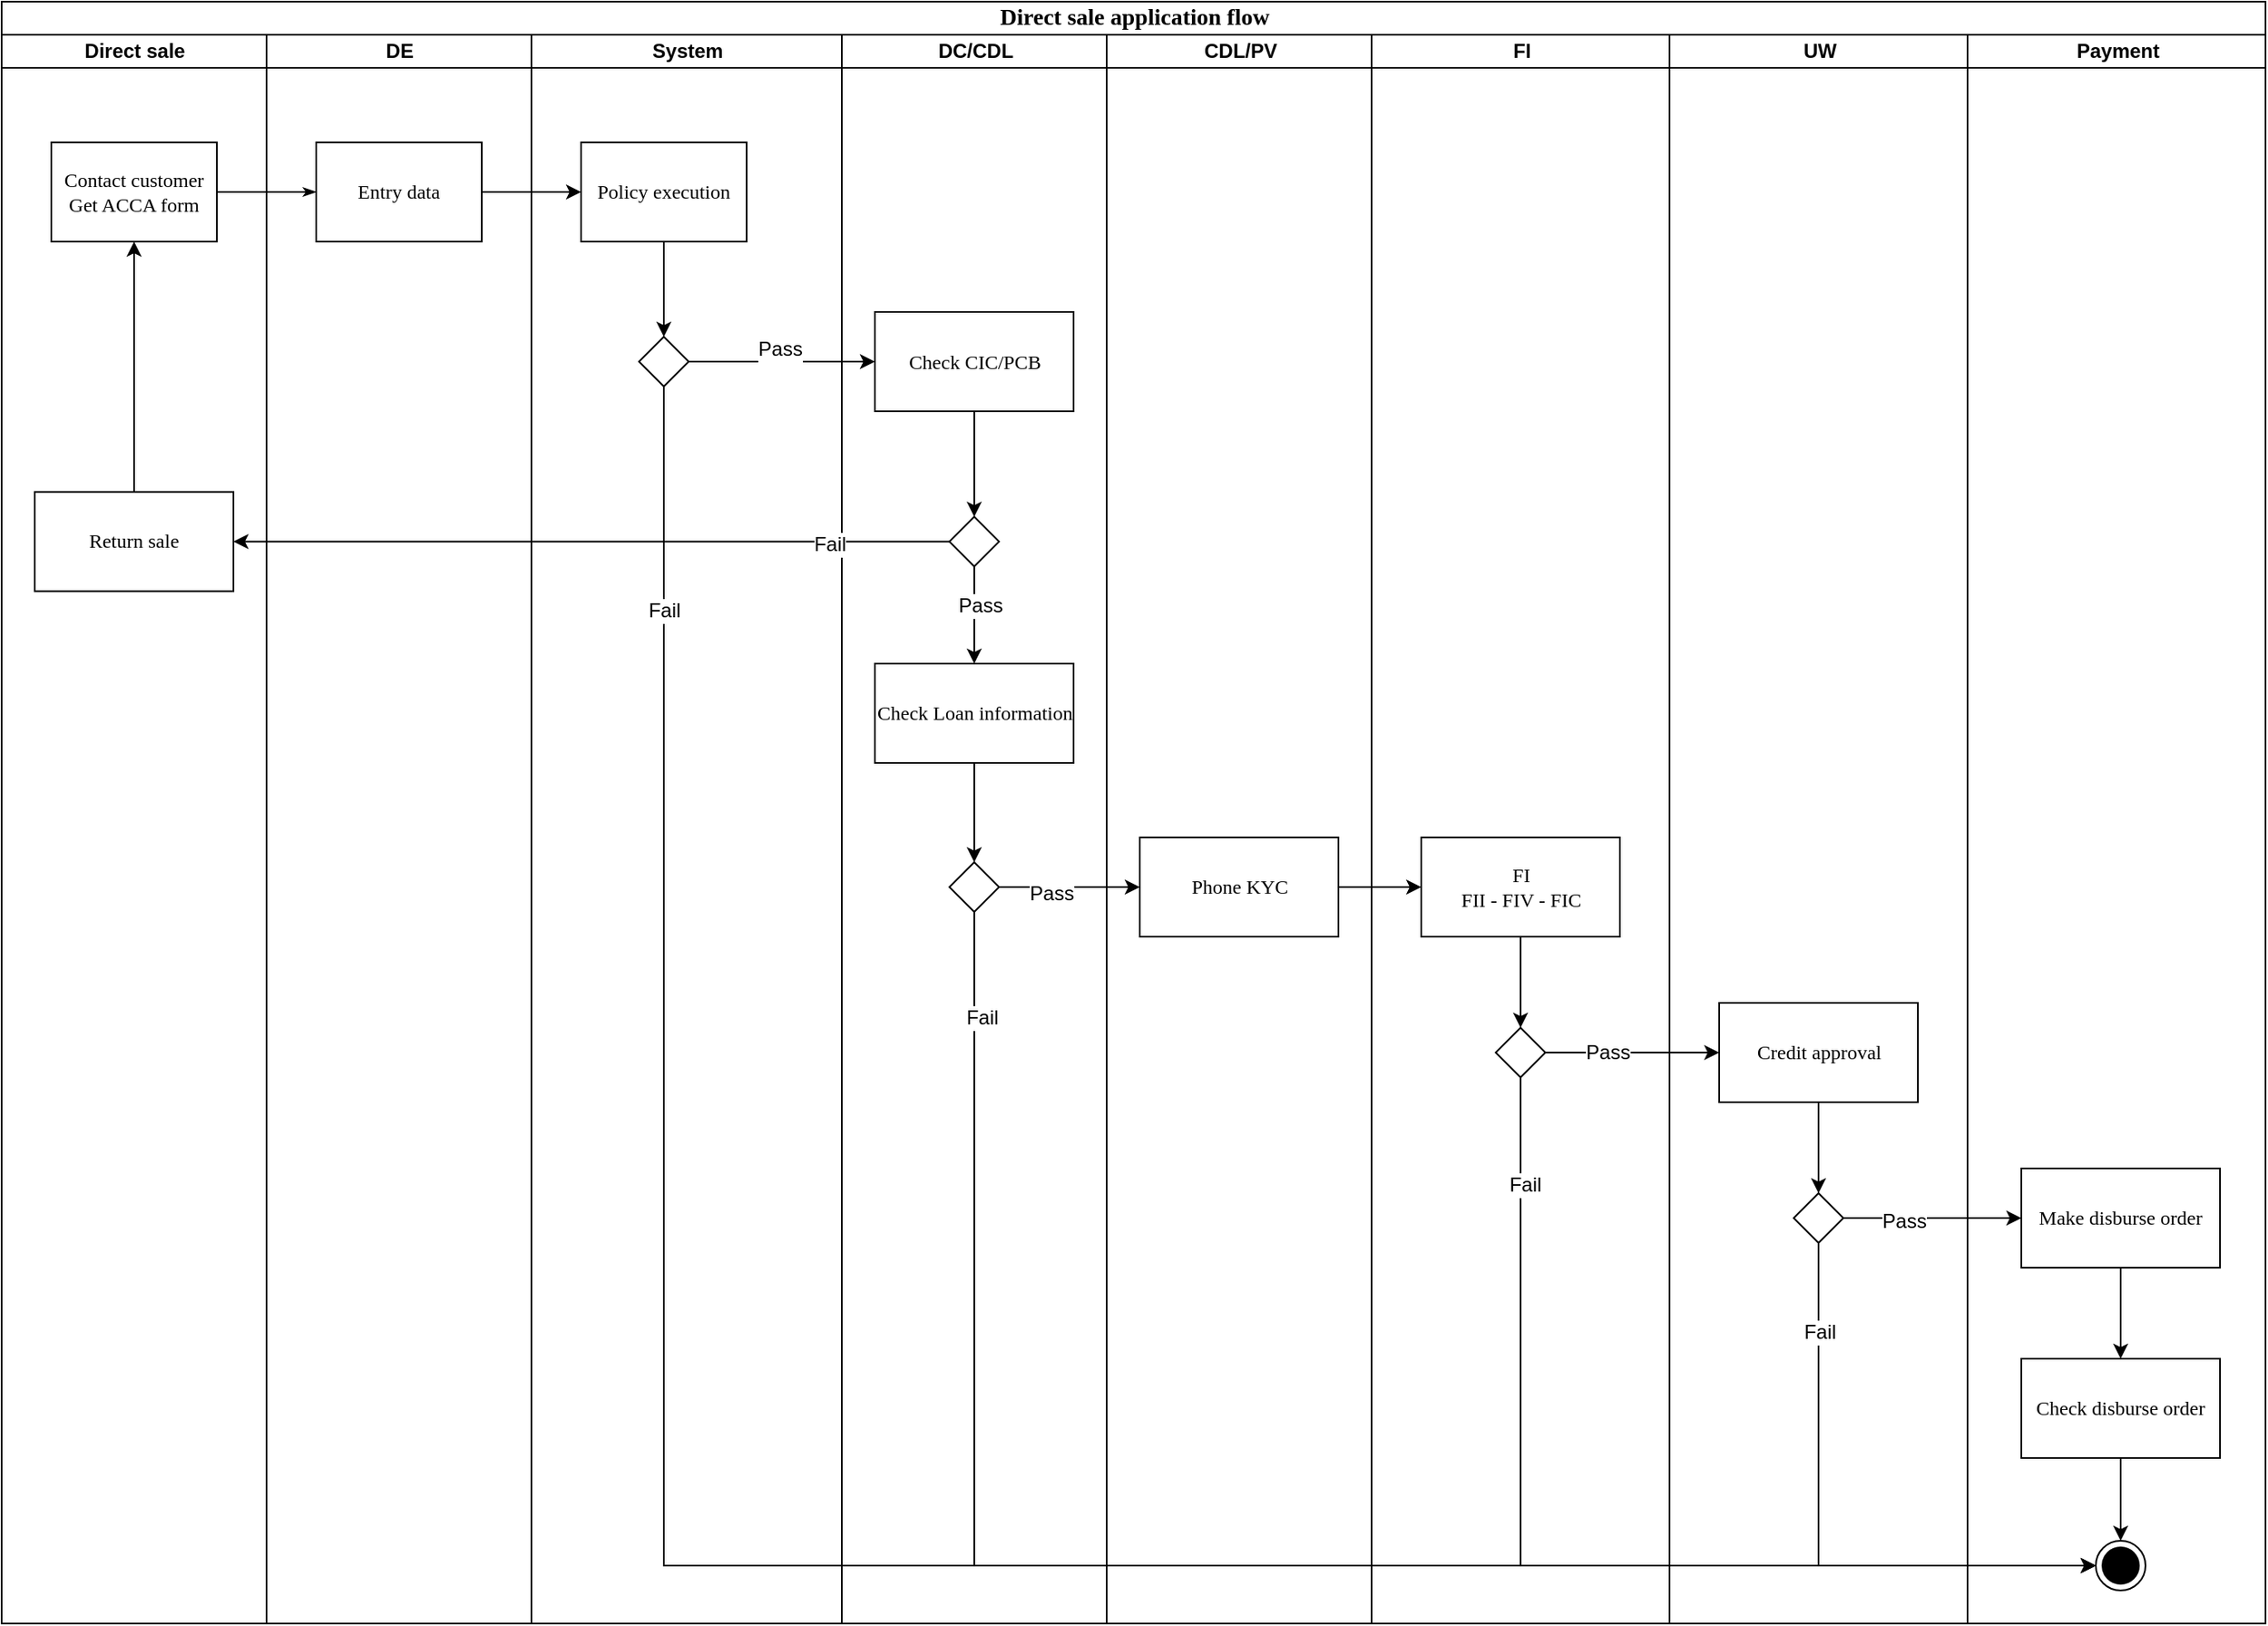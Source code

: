 <mxfile version="14.2.4" type="github">
  <diagram name="Page-1" id="74e2e168-ea6b-b213-b513-2b3c1d86103e">
    <mxGraphModel dx="1449" dy="762" grid="1" gridSize="10" guides="1" tooltips="1" connect="1" arrows="1" fold="1" page="1" pageScale="1" pageWidth="1100" pageHeight="850" background="#ffffff" math="0" shadow="0">
      <root>
        <mxCell id="0" />
        <mxCell id="1" parent="0" />
        <mxCell id="77e6c97f196da883-1" value="&lt;font style=&quot;font-size: 14px&quot;&gt;Direct sale application flow&lt;/font&gt;" style="swimlane;html=1;childLayout=stackLayout;startSize=20;rounded=0;shadow=0;labelBackgroundColor=none;strokeWidth=1;fontFamily=Verdana;fontSize=8;align=center;swimlaneLine=1;" parent="1" vertex="1">
          <mxGeometry x="70" y="40" width="1367.5" height="980" as="geometry" />
        </mxCell>
        <mxCell id="77e6c97f196da883-2" value="Direct sale" style="swimlane;html=1;startSize=20;" parent="77e6c97f196da883-1" vertex="1">
          <mxGeometry y="20" width="160" height="960" as="geometry" />
        </mxCell>
        <mxCell id="77e6c97f196da883-8" value="Contact customer&lt;br style=&quot;font-size: 12px;&quot;&gt;Get ACCA form" style="rounded=0;whiteSpace=wrap;html=1;shadow=0;labelBackgroundColor=none;strokeWidth=1;fontFamily=Verdana;fontSize=12;align=center;" parent="77e6c97f196da883-2" vertex="1">
          <mxGeometry x="30" y="65" width="100" height="60" as="geometry" />
        </mxCell>
        <mxCell id="6CpwiZrn1924ETf3o55--40" style="edgeStyle=orthogonalEdgeStyle;rounded=0;orthogonalLoop=1;jettySize=auto;html=1;fontSize=12;" edge="1" parent="77e6c97f196da883-2" source="6CpwiZrn1924ETf3o55--9" target="77e6c97f196da883-8">
          <mxGeometry relative="1" as="geometry" />
        </mxCell>
        <mxCell id="6CpwiZrn1924ETf3o55--9" value="Return sale" style="whiteSpace=wrap;html=1;rounded=0;shadow=0;fontFamily=Verdana;fontSize=12;strokeWidth=1;" vertex="1" parent="77e6c97f196da883-2">
          <mxGeometry x="20" y="276.25" width="120" height="60" as="geometry" />
        </mxCell>
        <mxCell id="77e6c97f196da883-26" style="edgeStyle=orthogonalEdgeStyle;rounded=1;html=1;labelBackgroundColor=none;startArrow=none;startFill=0;startSize=5;endArrow=classicThin;endFill=1;endSize=5;jettySize=auto;orthogonalLoop=1;strokeWidth=1;fontFamily=Verdana;fontSize=12;" parent="77e6c97f196da883-1" source="77e6c97f196da883-8" target="77e6c97f196da883-11" edge="1">
          <mxGeometry relative="1" as="geometry" />
        </mxCell>
        <mxCell id="77e6c97f196da883-3" value="DE" style="swimlane;html=1;startSize=20;" parent="77e6c97f196da883-1" vertex="1">
          <mxGeometry x="160" y="20" width="160" height="960" as="geometry" />
        </mxCell>
        <mxCell id="77e6c97f196da883-11" value="Entry data" style="rounded=0;whiteSpace=wrap;html=1;shadow=0;labelBackgroundColor=none;strokeWidth=1;fontFamily=Verdana;fontSize=12;align=center;" parent="77e6c97f196da883-3" vertex="1">
          <mxGeometry x="30" y="65" width="100" height="60" as="geometry" />
        </mxCell>
        <mxCell id="77e6c97f196da883-4" value="System" style="swimlane;html=1;startSize=20;" parent="77e6c97f196da883-1" vertex="1">
          <mxGeometry x="320" y="20" width="187.5" height="960" as="geometry" />
        </mxCell>
        <mxCell id="6CpwiZrn1924ETf3o55--1" value="Policy execution" style="rounded=0;whiteSpace=wrap;html=1;shadow=0;labelBackgroundColor=none;strokeWidth=1;fontFamily=Verdana;fontSize=12;align=center;" vertex="1" parent="77e6c97f196da883-4">
          <mxGeometry x="30" y="65" width="100" height="60" as="geometry" />
        </mxCell>
        <mxCell id="6CpwiZrn1924ETf3o55--3" value="" style="rhombus;whiteSpace=wrap;html=1;rounded=0;shadow=0;fontFamily=Verdana;fontSize=12;strokeWidth=1;" vertex="1" parent="77e6c97f196da883-4">
          <mxGeometry x="65" y="182.5" width="30" height="30" as="geometry" />
        </mxCell>
        <mxCell id="6CpwiZrn1924ETf3o55--4" value="" style="edgeStyle=orthogonalEdgeStyle;rounded=0;orthogonalLoop=1;jettySize=auto;html=1;fontSize=12;" edge="1" parent="77e6c97f196da883-4" source="6CpwiZrn1924ETf3o55--1" target="6CpwiZrn1924ETf3o55--3">
          <mxGeometry relative="1" as="geometry" />
        </mxCell>
        <mxCell id="77e6c97f196da883-5" value="DC/CDL" style="swimlane;html=1;startSize=20;" parent="77e6c97f196da883-1" vertex="1">
          <mxGeometry x="507.5" y="20" width="160" height="960" as="geometry" />
        </mxCell>
        <mxCell id="6CpwiZrn1924ETf3o55--5" value="Check CIC/PCB" style="whiteSpace=wrap;html=1;rounded=0;shadow=0;fontFamily=Verdana;fontSize=12;strokeWidth=1;" vertex="1" parent="77e6c97f196da883-5">
          <mxGeometry x="20" y="167.5" width="120" height="60" as="geometry" />
        </mxCell>
        <mxCell id="6CpwiZrn1924ETf3o55--7" value="" style="rhombus;whiteSpace=wrap;html=1;rounded=0;shadow=0;fontFamily=Verdana;fontSize=12;strokeWidth=1;" vertex="1" parent="77e6c97f196da883-5">
          <mxGeometry x="65" y="291.25" width="30" height="30" as="geometry" />
        </mxCell>
        <mxCell id="6CpwiZrn1924ETf3o55--8" value="" style="edgeStyle=orthogonalEdgeStyle;rounded=0;orthogonalLoop=1;jettySize=auto;html=1;fontSize=12;" edge="1" parent="77e6c97f196da883-5" source="6CpwiZrn1924ETf3o55--5" target="6CpwiZrn1924ETf3o55--7">
          <mxGeometry relative="1" as="geometry" />
        </mxCell>
        <mxCell id="6CpwiZrn1924ETf3o55--11" value="Check Loan information" style="whiteSpace=wrap;html=1;rounded=0;shadow=0;fontFamily=Verdana;fontSize=12;strokeWidth=1;" vertex="1" parent="77e6c97f196da883-5">
          <mxGeometry x="20" y="380" width="120" height="60" as="geometry" />
        </mxCell>
        <mxCell id="6CpwiZrn1924ETf3o55--12" value="" style="edgeStyle=orthogonalEdgeStyle;rounded=0;orthogonalLoop=1;jettySize=auto;html=1;fontSize=12;" edge="1" parent="77e6c97f196da883-5" source="6CpwiZrn1924ETf3o55--7" target="6CpwiZrn1924ETf3o55--11">
          <mxGeometry relative="1" as="geometry">
            <Array as="points">
              <mxPoint x="80" y="360" />
              <mxPoint x="80" y="360" />
            </Array>
          </mxGeometry>
        </mxCell>
        <mxCell id="6CpwiZrn1924ETf3o55--44" value="Pass" style="edgeLabel;html=1;align=center;verticalAlign=middle;resizable=0;points=[];fontSize=12;" vertex="1" connectable="0" parent="6CpwiZrn1924ETf3o55--12">
          <mxGeometry x="-0.199" y="3" relative="1" as="geometry">
            <mxPoint as="offset" />
          </mxGeometry>
        </mxCell>
        <mxCell id="6CpwiZrn1924ETf3o55--13" value="" style="rhombus;whiteSpace=wrap;html=1;rounded=0;shadow=0;fontFamily=Verdana;fontSize=12;strokeWidth=1;" vertex="1" parent="77e6c97f196da883-5">
          <mxGeometry x="65" y="500" width="30" height="30" as="geometry" />
        </mxCell>
        <mxCell id="6CpwiZrn1924ETf3o55--14" value="" style="edgeStyle=orthogonalEdgeStyle;rounded=0;orthogonalLoop=1;jettySize=auto;html=1;fontSize=12;" edge="1" parent="77e6c97f196da883-5" source="6CpwiZrn1924ETf3o55--11" target="6CpwiZrn1924ETf3o55--13">
          <mxGeometry relative="1" as="geometry" />
        </mxCell>
        <mxCell id="77e6c97f196da883-6" value="CDL/PV" style="swimlane;html=1;startSize=20;" parent="77e6c97f196da883-1" vertex="1">
          <mxGeometry x="667.5" y="20" width="160" height="960" as="geometry" />
        </mxCell>
        <mxCell id="6CpwiZrn1924ETf3o55--15" value="Phone KYC" style="whiteSpace=wrap;html=1;rounded=0;shadow=0;fontFamily=Verdana;fontSize=12;strokeWidth=1;" vertex="1" parent="77e6c97f196da883-6">
          <mxGeometry x="20" y="485" width="120" height="60" as="geometry" />
        </mxCell>
        <mxCell id="77e6c97f196da883-7" value="FI" style="swimlane;html=1;startSize=20;" parent="77e6c97f196da883-1" vertex="1">
          <mxGeometry x="827.5" y="20" width="180" height="960" as="geometry" />
        </mxCell>
        <mxCell id="6CpwiZrn1924ETf3o55--17" value="FI&lt;br style=&quot;font-size: 12px;&quot;&gt;FII - FIV - FIC" style="whiteSpace=wrap;html=1;rounded=0;shadow=0;fontFamily=Verdana;fontSize=12;strokeWidth=1;" vertex="1" parent="77e6c97f196da883-7">
          <mxGeometry x="30" y="485" width="120" height="60" as="geometry" />
        </mxCell>
        <mxCell id="6CpwiZrn1924ETf3o55--21" value="" style="rhombus;whiteSpace=wrap;html=1;rounded=0;shadow=0;fontFamily=Verdana;fontSize=12;strokeWidth=1;" vertex="1" parent="77e6c97f196da883-7">
          <mxGeometry x="75" y="600" width="30" height="30" as="geometry" />
        </mxCell>
        <mxCell id="6CpwiZrn1924ETf3o55--22" value="" style="edgeStyle=orthogonalEdgeStyle;rounded=0;orthogonalLoop=1;jettySize=auto;html=1;fontSize=12;" edge="1" parent="77e6c97f196da883-7" source="6CpwiZrn1924ETf3o55--17" target="6CpwiZrn1924ETf3o55--21">
          <mxGeometry relative="1" as="geometry" />
        </mxCell>
        <mxCell id="6CpwiZrn1924ETf3o55--19" value="UW" style="swimlane;html=1;startSize=20;" vertex="1" parent="77e6c97f196da883-1">
          <mxGeometry x="1007.5" y="20" width="180" height="960" as="geometry" />
        </mxCell>
        <mxCell id="6CpwiZrn1924ETf3o55--23" value="Credit approval" style="whiteSpace=wrap;html=1;rounded=0;shadow=0;fontFamily=Verdana;fontSize=12;strokeWidth=1;" vertex="1" parent="6CpwiZrn1924ETf3o55--19">
          <mxGeometry x="30" y="585" width="120" height="60" as="geometry" />
        </mxCell>
        <mxCell id="6CpwiZrn1924ETf3o55--27" value="" style="rhombus;whiteSpace=wrap;html=1;rounded=0;shadow=0;fontFamily=Verdana;fontSize=12;strokeWidth=1;" vertex="1" parent="6CpwiZrn1924ETf3o55--19">
          <mxGeometry x="75" y="700" width="30" height="30" as="geometry" />
        </mxCell>
        <mxCell id="6CpwiZrn1924ETf3o55--28" value="" style="edgeStyle=orthogonalEdgeStyle;rounded=0;orthogonalLoop=1;jettySize=auto;html=1;fontSize=12;" edge="1" parent="6CpwiZrn1924ETf3o55--19" source="6CpwiZrn1924ETf3o55--23" target="6CpwiZrn1924ETf3o55--27">
          <mxGeometry relative="1" as="geometry" />
        </mxCell>
        <mxCell id="6CpwiZrn1924ETf3o55--25" value="Payment" style="swimlane;html=1;startSize=20;" vertex="1" parent="77e6c97f196da883-1">
          <mxGeometry x="1187.5" y="20" width="180" height="960" as="geometry" />
        </mxCell>
        <mxCell id="6CpwiZrn1924ETf3o55--29" value="Make disburse order" style="whiteSpace=wrap;html=1;rounded=0;shadow=0;fontFamily=Verdana;fontSize=12;strokeWidth=1;" vertex="1" parent="6CpwiZrn1924ETf3o55--25">
          <mxGeometry x="32.5" y="685" width="120" height="60" as="geometry" />
        </mxCell>
        <mxCell id="6CpwiZrn1924ETf3o55--35" style="edgeStyle=orthogonalEdgeStyle;rounded=0;orthogonalLoop=1;jettySize=auto;html=1;" edge="1" parent="6CpwiZrn1924ETf3o55--25" source="6CpwiZrn1924ETf3o55--31" target="6CpwiZrn1924ETf3o55--34">
          <mxGeometry relative="1" as="geometry" />
        </mxCell>
        <mxCell id="6CpwiZrn1924ETf3o55--31" value="Check disburse order" style="whiteSpace=wrap;html=1;rounded=0;shadow=0;fontFamily=Verdana;fontSize=12;strokeWidth=1;" vertex="1" parent="6CpwiZrn1924ETf3o55--25">
          <mxGeometry x="32.5" y="800" width="120" height="60" as="geometry" />
        </mxCell>
        <mxCell id="6CpwiZrn1924ETf3o55--32" value="" style="edgeStyle=orthogonalEdgeStyle;rounded=0;orthogonalLoop=1;jettySize=auto;html=1;fontSize=12;" edge="1" parent="6CpwiZrn1924ETf3o55--25" source="6CpwiZrn1924ETf3o55--29" target="6CpwiZrn1924ETf3o55--31">
          <mxGeometry relative="1" as="geometry" />
        </mxCell>
        <mxCell id="6CpwiZrn1924ETf3o55--34" value="" style="ellipse;html=1;shape=endState;fillColor=#000000;strokeColor=#000000;rounded=0;" vertex="1" parent="6CpwiZrn1924ETf3o55--25">
          <mxGeometry x="77.5" y="910" width="30" height="30" as="geometry" />
        </mxCell>
        <mxCell id="6CpwiZrn1924ETf3o55--2" value="" style="edgeStyle=orthogonalEdgeStyle;rounded=0;orthogonalLoop=1;jettySize=auto;html=1;fontSize=12;" edge="1" parent="77e6c97f196da883-1" source="77e6c97f196da883-11" target="6CpwiZrn1924ETf3o55--1">
          <mxGeometry relative="1" as="geometry" />
        </mxCell>
        <mxCell id="6CpwiZrn1924ETf3o55--6" value="" style="edgeStyle=orthogonalEdgeStyle;rounded=0;orthogonalLoop=1;jettySize=auto;html=1;fontSize=12;" edge="1" parent="77e6c97f196da883-1" source="6CpwiZrn1924ETf3o55--3" target="6CpwiZrn1924ETf3o55--5">
          <mxGeometry relative="1" as="geometry">
            <Array as="points">
              <mxPoint x="450" y="218" />
              <mxPoint x="450" y="218" />
            </Array>
          </mxGeometry>
        </mxCell>
        <mxCell id="6CpwiZrn1924ETf3o55--41" value="Pass" style="edgeLabel;html=1;align=center;verticalAlign=middle;resizable=0;points=[];fontSize=12;" vertex="1" connectable="0" parent="6CpwiZrn1924ETf3o55--6">
          <mxGeometry x="0.209" relative="1" as="geometry">
            <mxPoint x="-13" y="-7.5" as="offset" />
          </mxGeometry>
        </mxCell>
        <mxCell id="6CpwiZrn1924ETf3o55--10" value="" style="edgeStyle=orthogonalEdgeStyle;rounded=0;orthogonalLoop=1;jettySize=auto;html=1;fontSize=12;" edge="1" parent="77e6c97f196da883-1" source="6CpwiZrn1924ETf3o55--7" target="6CpwiZrn1924ETf3o55--9">
          <mxGeometry relative="1" as="geometry" />
        </mxCell>
        <mxCell id="6CpwiZrn1924ETf3o55--43" value="Fail" style="edgeLabel;html=1;align=center;verticalAlign=middle;resizable=0;points=[];fontSize=12;" vertex="1" connectable="0" parent="6CpwiZrn1924ETf3o55--10">
          <mxGeometry x="-0.66" y="1" relative="1" as="geometry">
            <mxPoint x="1" as="offset" />
          </mxGeometry>
        </mxCell>
        <mxCell id="6CpwiZrn1924ETf3o55--16" value="" style="edgeStyle=orthogonalEdgeStyle;rounded=0;orthogonalLoop=1;jettySize=auto;html=1;fontSize=12;" edge="1" parent="77e6c97f196da883-1" source="6CpwiZrn1924ETf3o55--13" target="6CpwiZrn1924ETf3o55--15">
          <mxGeometry relative="1" as="geometry" />
        </mxCell>
        <mxCell id="6CpwiZrn1924ETf3o55--45" value="Pass" style="edgeLabel;html=1;align=center;verticalAlign=middle;resizable=0;points=[];fontSize=12;" vertex="1" connectable="0" parent="6CpwiZrn1924ETf3o55--16">
          <mxGeometry x="-0.259" y="-4" relative="1" as="geometry">
            <mxPoint as="offset" />
          </mxGeometry>
        </mxCell>
        <mxCell id="6CpwiZrn1924ETf3o55--18" value="" style="edgeStyle=orthogonalEdgeStyle;rounded=0;orthogonalLoop=1;jettySize=auto;html=1;fontSize=12;" edge="1" parent="77e6c97f196da883-1" source="6CpwiZrn1924ETf3o55--15" target="6CpwiZrn1924ETf3o55--17">
          <mxGeometry relative="1" as="geometry" />
        </mxCell>
        <mxCell id="6CpwiZrn1924ETf3o55--24" value="" style="edgeStyle=orthogonalEdgeStyle;rounded=0;orthogonalLoop=1;jettySize=auto;html=1;fontSize=12;" edge="1" parent="77e6c97f196da883-1" source="6CpwiZrn1924ETf3o55--21" target="6CpwiZrn1924ETf3o55--23">
          <mxGeometry relative="1" as="geometry" />
        </mxCell>
        <mxCell id="6CpwiZrn1924ETf3o55--47" value="Pass" style="edgeLabel;html=1;align=center;verticalAlign=middle;resizable=0;points=[];fontSize=12;" vertex="1" connectable="0" parent="6CpwiZrn1924ETf3o55--24">
          <mxGeometry x="-0.286" relative="1" as="geometry">
            <mxPoint as="offset" />
          </mxGeometry>
        </mxCell>
        <mxCell id="6CpwiZrn1924ETf3o55--30" value="" style="edgeStyle=orthogonalEdgeStyle;rounded=0;orthogonalLoop=1;jettySize=auto;html=1;fontSize=12;" edge="1" parent="77e6c97f196da883-1" source="6CpwiZrn1924ETf3o55--27" target="6CpwiZrn1924ETf3o55--29">
          <mxGeometry relative="1" as="geometry" />
        </mxCell>
        <mxCell id="6CpwiZrn1924ETf3o55--49" value="Pass" style="edgeLabel;html=1;align=center;verticalAlign=middle;resizable=0;points=[];fontSize=12;" vertex="1" connectable="0" parent="6CpwiZrn1924ETf3o55--30">
          <mxGeometry x="-0.321" y="-2" relative="1" as="geometry">
            <mxPoint as="offset" />
          </mxGeometry>
        </mxCell>
        <mxCell id="6CpwiZrn1924ETf3o55--36" style="edgeStyle=orthogonalEdgeStyle;rounded=0;orthogonalLoop=1;jettySize=auto;html=1;entryX=0;entryY=0.5;entryDx=0;entryDy=0;" edge="1" parent="77e6c97f196da883-1" source="6CpwiZrn1924ETf3o55--27" target="6CpwiZrn1924ETf3o55--34">
          <mxGeometry relative="1" as="geometry">
            <Array as="points">
              <mxPoint x="1098" y="945" />
            </Array>
          </mxGeometry>
        </mxCell>
        <mxCell id="6CpwiZrn1924ETf3o55--50" value="Fail" style="edgeLabel;html=1;align=center;verticalAlign=middle;resizable=0;points=[];fontSize=12;" vertex="1" connectable="0" parent="6CpwiZrn1924ETf3o55--36">
          <mxGeometry x="-0.702" relative="1" as="geometry">
            <mxPoint as="offset" />
          </mxGeometry>
        </mxCell>
        <mxCell id="6CpwiZrn1924ETf3o55--37" style="edgeStyle=orthogonalEdgeStyle;rounded=0;orthogonalLoop=1;jettySize=auto;html=1;entryX=0;entryY=0.5;entryDx=0;entryDy=0;" edge="1" parent="77e6c97f196da883-1" source="6CpwiZrn1924ETf3o55--21" target="6CpwiZrn1924ETf3o55--34">
          <mxGeometry relative="1" as="geometry">
            <Array as="points">
              <mxPoint x="918" y="945" />
            </Array>
          </mxGeometry>
        </mxCell>
        <mxCell id="6CpwiZrn1924ETf3o55--48" value="Fail" style="edgeLabel;html=1;align=center;verticalAlign=middle;resizable=0;points=[];fontSize=12;" vertex="1" connectable="0" parent="6CpwiZrn1924ETf3o55--37">
          <mxGeometry x="-0.798" y="2" relative="1" as="geometry">
            <mxPoint as="offset" />
          </mxGeometry>
        </mxCell>
        <mxCell id="6CpwiZrn1924ETf3o55--38" style="edgeStyle=orthogonalEdgeStyle;rounded=0;orthogonalLoop=1;jettySize=auto;html=1;entryX=0;entryY=0.5;entryDx=0;entryDy=0;" edge="1" parent="77e6c97f196da883-1" source="6CpwiZrn1924ETf3o55--13" target="6CpwiZrn1924ETf3o55--34">
          <mxGeometry relative="1" as="geometry">
            <Array as="points">
              <mxPoint x="588" y="945" />
            </Array>
          </mxGeometry>
        </mxCell>
        <mxCell id="6CpwiZrn1924ETf3o55--46" value="Fail" style="edgeLabel;html=1;align=center;verticalAlign=middle;resizable=0;points=[];fontSize=12;" vertex="1" connectable="0" parent="6CpwiZrn1924ETf3o55--38">
          <mxGeometry x="-0.882" y="4" relative="1" as="geometry">
            <mxPoint as="offset" />
          </mxGeometry>
        </mxCell>
        <mxCell id="6CpwiZrn1924ETf3o55--39" style="edgeStyle=orthogonalEdgeStyle;rounded=0;orthogonalLoop=1;jettySize=auto;html=1;entryX=0;entryY=0.5;entryDx=0;entryDy=0;" edge="1" parent="77e6c97f196da883-1" source="6CpwiZrn1924ETf3o55--3" target="6CpwiZrn1924ETf3o55--34">
          <mxGeometry relative="1" as="geometry">
            <Array as="points">
              <mxPoint x="400" y="945" />
            </Array>
          </mxGeometry>
        </mxCell>
        <mxCell id="6CpwiZrn1924ETf3o55--42" value="Fail" style="edgeLabel;html=1;align=center;verticalAlign=middle;resizable=0;points=[];fontSize=12;" vertex="1" connectable="0" parent="6CpwiZrn1924ETf3o55--39">
          <mxGeometry x="-0.828" relative="1" as="geometry">
            <mxPoint as="offset" />
          </mxGeometry>
        </mxCell>
      </root>
    </mxGraphModel>
  </diagram>
</mxfile>
